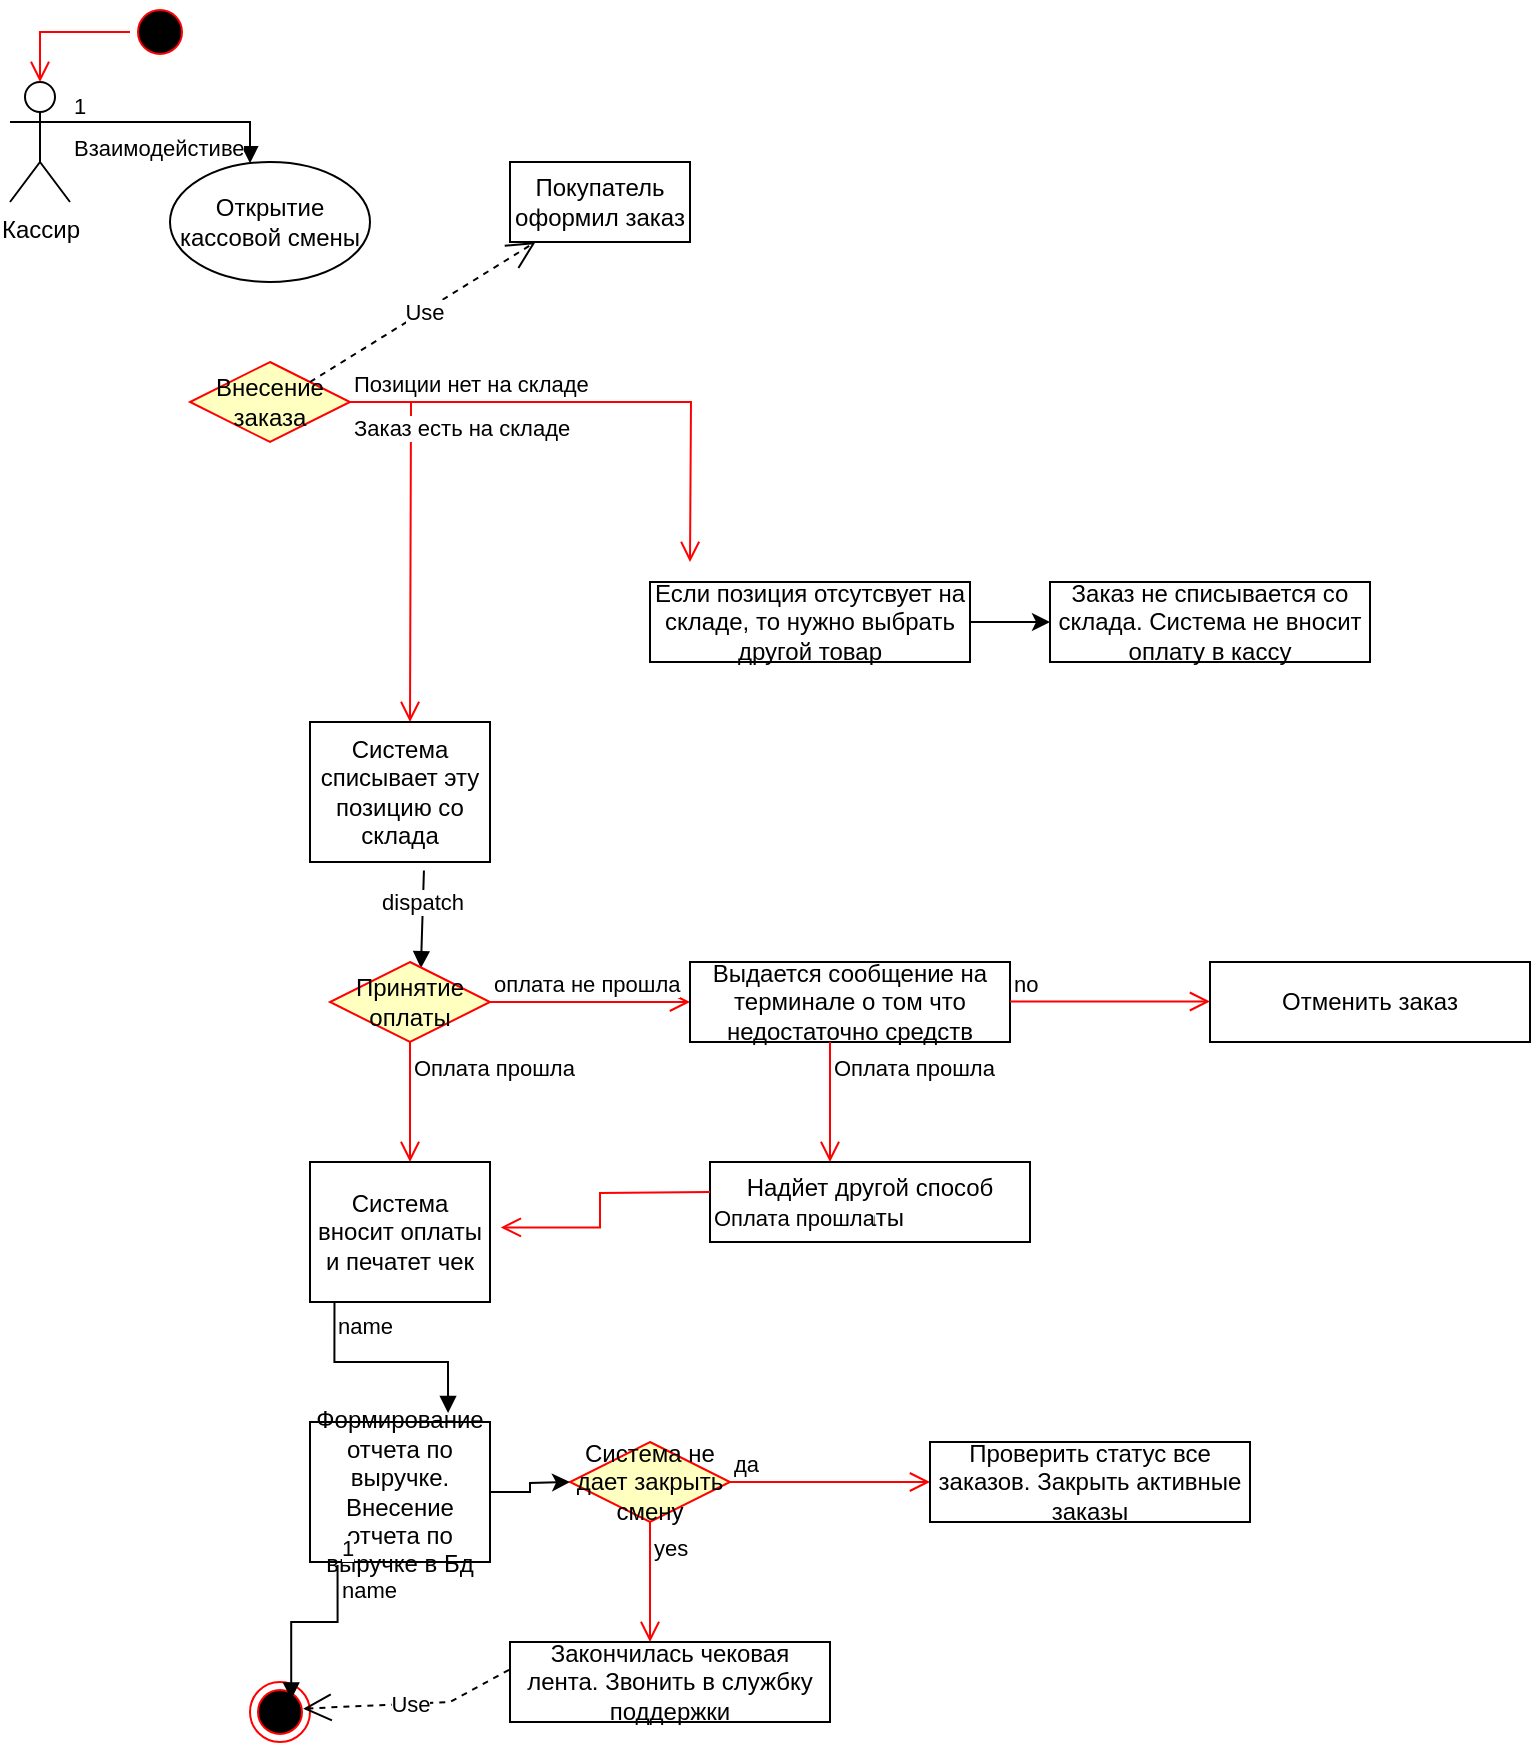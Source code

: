<mxfile version="24.0.7" type="device">
  <diagram id="C5RBs43oDa-KdzZeNtuy" name="Page-1">
    <mxGraphModel dx="1487" dy="695" grid="1" gridSize="10" guides="1" tooltips="1" connect="1" arrows="1" fold="1" page="1" pageScale="1" pageWidth="827" pageHeight="1169" math="0" shadow="0">
      <root>
        <mxCell id="WIyWlLk6GJQsqaUBKTNV-0" />
        <mxCell id="WIyWlLk6GJQsqaUBKTNV-1" parent="WIyWlLk6GJQsqaUBKTNV-0" />
        <mxCell id="Out75In-WXLZ_ITTz9ds-0" value="Кассир" style="shape=umlActor;verticalLabelPosition=bottom;verticalAlign=top;html=1;outlineConnect=0;" vertex="1" parent="WIyWlLk6GJQsqaUBKTNV-1">
          <mxGeometry x="80" y="60" width="30" height="60" as="geometry" />
        </mxCell>
        <mxCell id="Out75In-WXLZ_ITTz9ds-4" value="Открытие кассовой смены" style="ellipse;whiteSpace=wrap;html=1;" vertex="1" parent="WIyWlLk6GJQsqaUBKTNV-1">
          <mxGeometry x="160" y="100" width="100" height="60" as="geometry" />
        </mxCell>
        <mxCell id="Out75In-WXLZ_ITTz9ds-6" value="" style="ellipse;html=1;shape=startState;fillColor=#000000;strokeColor=#ff0000;" vertex="1" parent="WIyWlLk6GJQsqaUBKTNV-1">
          <mxGeometry x="140" y="20" width="30" height="30" as="geometry" />
        </mxCell>
        <mxCell id="Out75In-WXLZ_ITTz9ds-7" value="" style="edgeStyle=orthogonalEdgeStyle;html=1;verticalAlign=bottom;endArrow=open;endSize=8;strokeColor=#ff0000;rounded=0;" edge="1" source="Out75In-WXLZ_ITTz9ds-6" parent="WIyWlLk6GJQsqaUBKTNV-1" target="Out75In-WXLZ_ITTz9ds-0">
          <mxGeometry relative="1" as="geometry">
            <mxPoint x="155" y="110" as="targetPoint" />
          </mxGeometry>
        </mxCell>
        <mxCell id="Out75In-WXLZ_ITTz9ds-8" value="Взаимодейстиве" style="endArrow=block;endFill=1;html=1;edgeStyle=orthogonalEdgeStyle;align=left;verticalAlign=top;rounded=0;" edge="1" parent="WIyWlLk6GJQsqaUBKTNV-1" target="Out75In-WXLZ_ITTz9ds-4">
          <mxGeometry x="-1" relative="1" as="geometry">
            <mxPoint x="110" y="80" as="sourcePoint" />
            <mxPoint x="180" y="90" as="targetPoint" />
            <Array as="points">
              <mxPoint x="146" y="80" />
              <mxPoint x="146" y="80" />
              <mxPoint x="200" y="80" />
            </Array>
          </mxGeometry>
        </mxCell>
        <mxCell id="Out75In-WXLZ_ITTz9ds-9" value="1" style="edgeLabel;resizable=0;html=1;align=left;verticalAlign=bottom;" connectable="0" vertex="1" parent="Out75In-WXLZ_ITTz9ds-8">
          <mxGeometry x="-1" relative="1" as="geometry" />
        </mxCell>
        <mxCell id="Out75In-WXLZ_ITTz9ds-11" value="Внесение заказа" style="rhombus;whiteSpace=wrap;html=1;fontColor=#000000;fillColor=#ffffc0;strokeColor=#ff0000;" vertex="1" parent="WIyWlLk6GJQsqaUBKTNV-1">
          <mxGeometry x="170" y="200" width="80" height="40" as="geometry" />
        </mxCell>
        <mxCell id="Out75In-WXLZ_ITTz9ds-12" value="Позиции нет на складе" style="edgeStyle=orthogonalEdgeStyle;html=1;align=left;verticalAlign=bottom;endArrow=open;endSize=8;strokeColor=#ff0000;rounded=0;" edge="1" source="Out75In-WXLZ_ITTz9ds-11" parent="WIyWlLk6GJQsqaUBKTNV-1">
          <mxGeometry x="-1" relative="1" as="geometry">
            <mxPoint x="420" y="300" as="targetPoint" />
          </mxGeometry>
        </mxCell>
        <mxCell id="Out75In-WXLZ_ITTz9ds-13" value="Заказ есть на складе" style="edgeStyle=orthogonalEdgeStyle;html=1;align=left;verticalAlign=top;endArrow=open;endSize=8;strokeColor=#ff0000;rounded=0;" edge="1" source="Out75In-WXLZ_ITTz9ds-11" parent="WIyWlLk6GJQsqaUBKTNV-1">
          <mxGeometry x="-1" relative="1" as="geometry">
            <mxPoint x="280" y="380" as="targetPoint" />
          </mxGeometry>
        </mxCell>
        <mxCell id="Out75In-WXLZ_ITTz9ds-14" value="Use" style="endArrow=open;endSize=12;dashed=1;html=1;rounded=0;" edge="1" parent="WIyWlLk6GJQsqaUBKTNV-1" target="Out75In-WXLZ_ITTz9ds-15">
          <mxGeometry width="160" relative="1" as="geometry">
            <mxPoint x="230" y="210" as="sourcePoint" />
            <mxPoint x="390" y="130" as="targetPoint" />
          </mxGeometry>
        </mxCell>
        <mxCell id="Out75In-WXLZ_ITTz9ds-15" value="Покупатель оформил заказ" style="rounded=0;whiteSpace=wrap;html=1;" vertex="1" parent="WIyWlLk6GJQsqaUBKTNV-1">
          <mxGeometry x="330" y="100" width="90" height="40" as="geometry" />
        </mxCell>
        <mxCell id="Out75In-WXLZ_ITTz9ds-16" value="Система списывает эту позицию со склада" style="rounded=0;whiteSpace=wrap;html=1;" vertex="1" parent="WIyWlLk6GJQsqaUBKTNV-1">
          <mxGeometry x="230" y="380" width="90" height="70" as="geometry" />
        </mxCell>
        <mxCell id="Out75In-WXLZ_ITTz9ds-22" value="dispatch" style="html=1;verticalAlign=bottom;endArrow=block;curved=0;rounded=0;entryX=0.568;entryY=0.077;entryDx=0;entryDy=0;entryPerimeter=0;exitX=0.633;exitY=1.061;exitDx=0;exitDy=0;exitPerimeter=0;" edge="1" parent="WIyWlLk6GJQsqaUBKTNV-1" source="Out75In-WXLZ_ITTz9ds-16" target="Out75In-WXLZ_ITTz9ds-23">
          <mxGeometry width="80" relative="1" as="geometry">
            <mxPoint x="300" y="480" as="sourcePoint" />
            <mxPoint x="286.97" y="498.32" as="targetPoint" />
          </mxGeometry>
        </mxCell>
        <mxCell id="Out75In-WXLZ_ITTz9ds-23" value="Принятие оплаты" style="rhombus;whiteSpace=wrap;html=1;fontColor=#000000;fillColor=#ffffc0;strokeColor=#ff0000;" vertex="1" parent="WIyWlLk6GJQsqaUBKTNV-1">
          <mxGeometry x="240" y="500" width="80" height="40" as="geometry" />
        </mxCell>
        <mxCell id="Out75In-WXLZ_ITTz9ds-24" value="оплата не прошла" style="edgeStyle=orthogonalEdgeStyle;html=1;align=left;verticalAlign=bottom;endArrow=open;endSize=8;strokeColor=#ff0000;rounded=0;" edge="1" source="Out75In-WXLZ_ITTz9ds-23" parent="WIyWlLk6GJQsqaUBKTNV-1">
          <mxGeometry x="-1" relative="1" as="geometry">
            <mxPoint x="420" y="520" as="targetPoint" />
          </mxGeometry>
        </mxCell>
        <mxCell id="Out75In-WXLZ_ITTz9ds-25" value="Оплата прошла" style="edgeStyle=orthogonalEdgeStyle;html=1;align=left;verticalAlign=top;endArrow=open;endSize=8;strokeColor=#ff0000;rounded=0;" edge="1" source="Out75In-WXLZ_ITTz9ds-23" parent="WIyWlLk6GJQsqaUBKTNV-1">
          <mxGeometry x="-1" relative="1" as="geometry">
            <mxPoint x="280" y="600" as="targetPoint" />
          </mxGeometry>
        </mxCell>
        <mxCell id="Out75In-WXLZ_ITTz9ds-26" value="Заказ не списывается со склада. Система не вносит оплату в кассу" style="rounded=0;whiteSpace=wrap;html=1;" vertex="1" parent="WIyWlLk6GJQsqaUBKTNV-1">
          <mxGeometry x="600" y="310" width="160" height="40" as="geometry" />
        </mxCell>
        <mxCell id="Out75In-WXLZ_ITTz9ds-27" value="Система вносит оплаты и печатет чек" style="rounded=0;whiteSpace=wrap;html=1;" vertex="1" parent="WIyWlLk6GJQsqaUBKTNV-1">
          <mxGeometry x="230" y="600" width="90" height="70" as="geometry" />
        </mxCell>
        <mxCell id="Out75In-WXLZ_ITTz9ds-28" value="Формирование отчета по выручке. Внесение отчета по выручке в Бд" style="rounded=0;whiteSpace=wrap;html=1;" vertex="1" parent="WIyWlLk6GJQsqaUBKTNV-1">
          <mxGeometry x="230" y="730" width="90" height="70" as="geometry" />
        </mxCell>
        <mxCell id="Out75In-WXLZ_ITTz9ds-29" value="" style="ellipse;html=1;shape=endState;fillColor=#000000;strokeColor=#ff0000;" vertex="1" parent="WIyWlLk6GJQsqaUBKTNV-1">
          <mxGeometry x="200" y="860" width="30" height="30" as="geometry" />
        </mxCell>
        <mxCell id="Out75In-WXLZ_ITTz9ds-30" value="name" style="endArrow=block;endFill=1;html=1;edgeStyle=orthogonalEdgeStyle;align=left;verticalAlign=top;rounded=0;entryX=0.767;entryY=-0.064;entryDx=0;entryDy=0;entryPerimeter=0;exitX=0.136;exitY=0.981;exitDx=0;exitDy=0;exitPerimeter=0;" edge="1" parent="WIyWlLk6GJQsqaUBKTNV-1" source="Out75In-WXLZ_ITTz9ds-27" target="Out75In-WXLZ_ITTz9ds-28">
          <mxGeometry x="-1" relative="1" as="geometry">
            <mxPoint x="240" y="680" as="sourcePoint" />
            <mxPoint x="400" y="680" as="targetPoint" />
          </mxGeometry>
        </mxCell>
        <mxCell id="Out75In-WXLZ_ITTz9ds-31" value="1" style="edgeLabel;resizable=0;html=1;align=left;verticalAlign=bottom;" connectable="0" vertex="1" parent="Out75In-WXLZ_ITTz9ds-30">
          <mxGeometry x="-1" relative="1" as="geometry" />
        </mxCell>
        <mxCell id="Out75In-WXLZ_ITTz9ds-32" value="name" style="endArrow=block;endFill=1;html=1;edgeStyle=orthogonalEdgeStyle;align=left;verticalAlign=top;rounded=0;entryX=0.687;entryY=0.29;entryDx=0;entryDy=0;entryPerimeter=0;exitX=0.153;exitY=1.021;exitDx=0;exitDy=0;exitPerimeter=0;" edge="1" parent="WIyWlLk6GJQsqaUBKTNV-1" source="Out75In-WXLZ_ITTz9ds-28" target="Out75In-WXLZ_ITTz9ds-29">
          <mxGeometry x="-1" relative="1" as="geometry">
            <mxPoint x="240" y="810" as="sourcePoint" />
            <mxPoint x="297" y="867" as="targetPoint" />
          </mxGeometry>
        </mxCell>
        <mxCell id="Out75In-WXLZ_ITTz9ds-33" value="1" style="edgeLabel;resizable=0;html=1;align=left;verticalAlign=bottom;" connectable="0" vertex="1" parent="Out75In-WXLZ_ITTz9ds-32">
          <mxGeometry x="-1" relative="1" as="geometry" />
        </mxCell>
        <mxCell id="Out75In-WXLZ_ITTz9ds-34" value="Система вносит оплаты и печатет чек" style="rounded=0;whiteSpace=wrap;html=1;" vertex="1" parent="WIyWlLk6GJQsqaUBKTNV-1">
          <mxGeometry x="230" y="600" width="90" height="70" as="geometry" />
        </mxCell>
        <mxCell id="Out75In-WXLZ_ITTz9ds-35" value="Выдается сообщение на терминале о том что недостаточно средств" style="rounded=0;whiteSpace=wrap;html=1;" vertex="1" parent="WIyWlLk6GJQsqaUBKTNV-1">
          <mxGeometry x="420" y="500" width="160" height="40" as="geometry" />
        </mxCell>
        <mxCell id="Out75In-WXLZ_ITTz9ds-36" value="no" style="edgeStyle=orthogonalEdgeStyle;html=1;align=left;verticalAlign=bottom;endArrow=open;endSize=8;strokeColor=#ff0000;rounded=0;" edge="1" parent="WIyWlLk6GJQsqaUBKTNV-1">
          <mxGeometry x="-1" relative="1" as="geometry">
            <mxPoint x="680" y="519.75" as="targetPoint" />
            <mxPoint x="580" y="519.75" as="sourcePoint" />
          </mxGeometry>
        </mxCell>
        <mxCell id="Out75In-WXLZ_ITTz9ds-37" value="Отменить заказ" style="rounded=0;whiteSpace=wrap;html=1;" vertex="1" parent="WIyWlLk6GJQsqaUBKTNV-1">
          <mxGeometry x="680" y="500" width="160" height="40" as="geometry" />
        </mxCell>
        <mxCell id="Out75In-WXLZ_ITTz9ds-38" value="Оплата прошла" style="edgeStyle=orthogonalEdgeStyle;html=1;align=left;verticalAlign=top;endArrow=open;endSize=8;strokeColor=#ff0000;rounded=0;" edge="1" parent="WIyWlLk6GJQsqaUBKTNV-1">
          <mxGeometry x="-1" relative="1" as="geometry">
            <mxPoint x="490" y="600" as="targetPoint" />
            <mxPoint x="490" y="540" as="sourcePoint" />
          </mxGeometry>
        </mxCell>
        <mxCell id="Out75In-WXLZ_ITTz9ds-39" value="Надйет другой способ платы" style="rounded=0;whiteSpace=wrap;html=1;" vertex="1" parent="WIyWlLk6GJQsqaUBKTNV-1">
          <mxGeometry x="430" y="600" width="160" height="40" as="geometry" />
        </mxCell>
        <mxCell id="Out75In-WXLZ_ITTz9ds-40" value="Оплата прошла" style="edgeStyle=orthogonalEdgeStyle;html=1;align=left;verticalAlign=top;endArrow=open;endSize=8;strokeColor=#ff0000;rounded=0;exitX=0;exitY=0.5;exitDx=0;exitDy=0;entryX=1.06;entryY=0.467;entryDx=0;entryDy=0;entryPerimeter=0;" edge="1" parent="WIyWlLk6GJQsqaUBKTNV-1" target="Out75In-WXLZ_ITTz9ds-34">
          <mxGeometry x="-1" relative="1" as="geometry">
            <mxPoint x="370" y="655" as="targetPoint" />
            <mxPoint x="430" y="615" as="sourcePoint" />
          </mxGeometry>
        </mxCell>
        <mxCell id="Out75In-WXLZ_ITTz9ds-41" value="Система не дает закрыть смену" style="rhombus;whiteSpace=wrap;html=1;fontColor=#000000;fillColor=#ffffc0;strokeColor=#ff0000;" vertex="1" parent="WIyWlLk6GJQsqaUBKTNV-1">
          <mxGeometry x="360" y="740" width="80" height="40" as="geometry" />
        </mxCell>
        <mxCell id="Out75In-WXLZ_ITTz9ds-42" value="да" style="edgeStyle=orthogonalEdgeStyle;html=1;align=left;verticalAlign=bottom;endArrow=open;endSize=8;strokeColor=#ff0000;rounded=0;" edge="1" source="Out75In-WXLZ_ITTz9ds-41" parent="WIyWlLk6GJQsqaUBKTNV-1">
          <mxGeometry x="-1" relative="1" as="geometry">
            <mxPoint x="540" y="760" as="targetPoint" />
          </mxGeometry>
        </mxCell>
        <mxCell id="Out75In-WXLZ_ITTz9ds-43" value="yes" style="edgeStyle=orthogonalEdgeStyle;html=1;align=left;verticalAlign=top;endArrow=open;endSize=8;strokeColor=#ff0000;rounded=0;" edge="1" source="Out75In-WXLZ_ITTz9ds-41" parent="WIyWlLk6GJQsqaUBKTNV-1">
          <mxGeometry x="-1" relative="1" as="geometry">
            <mxPoint x="400" y="840" as="targetPoint" />
          </mxGeometry>
        </mxCell>
        <mxCell id="Out75In-WXLZ_ITTz9ds-44" style="edgeStyle=orthogonalEdgeStyle;rounded=0;orthogonalLoop=1;jettySize=auto;html=1;exitX=1;exitY=0.5;exitDx=0;exitDy=0;" edge="1" parent="WIyWlLk6GJQsqaUBKTNV-1" source="Out75In-WXLZ_ITTz9ds-28">
          <mxGeometry relative="1" as="geometry">
            <mxPoint x="360" y="760" as="targetPoint" />
          </mxGeometry>
        </mxCell>
        <mxCell id="Out75In-WXLZ_ITTz9ds-45" value="Проверить статус все заказов. Закрыть активные заказы" style="rounded=0;whiteSpace=wrap;html=1;" vertex="1" parent="WIyWlLk6GJQsqaUBKTNV-1">
          <mxGeometry x="540" y="740" width="160" height="40" as="geometry" />
        </mxCell>
        <mxCell id="Out75In-WXLZ_ITTz9ds-46" value="Закончилась чековая лента. Звонить в службку поддержки" style="rounded=0;whiteSpace=wrap;html=1;" vertex="1" parent="WIyWlLk6GJQsqaUBKTNV-1">
          <mxGeometry x="330" y="840" width="160" height="40" as="geometry" />
        </mxCell>
        <mxCell id="Out75In-WXLZ_ITTz9ds-48" value="Use" style="endArrow=open;endSize=12;dashed=1;html=1;rounded=0;entryX=0.886;entryY=0.444;entryDx=0;entryDy=0;entryPerimeter=0;exitX=-0.003;exitY=0.347;exitDx=0;exitDy=0;exitPerimeter=0;" edge="1" parent="WIyWlLk6GJQsqaUBKTNV-1" source="Out75In-WXLZ_ITTz9ds-46" target="Out75In-WXLZ_ITTz9ds-29">
          <mxGeometry width="160" relative="1" as="geometry">
            <mxPoint x="330" y="830" as="sourcePoint" />
            <mxPoint x="330" y="830" as="targetPoint" />
            <Array as="points">
              <mxPoint x="300" y="870" />
            </Array>
          </mxGeometry>
        </mxCell>
        <mxCell id="Out75In-WXLZ_ITTz9ds-50" style="edgeStyle=orthogonalEdgeStyle;rounded=0;orthogonalLoop=1;jettySize=auto;html=1;exitX=1;exitY=0.5;exitDx=0;exitDy=0;" edge="1" parent="WIyWlLk6GJQsqaUBKTNV-1" source="Out75In-WXLZ_ITTz9ds-49" target="Out75In-WXLZ_ITTz9ds-26">
          <mxGeometry relative="1" as="geometry" />
        </mxCell>
        <mxCell id="Out75In-WXLZ_ITTz9ds-49" value="Если позиция отсутсвует на складе, то нужно выбрать другой товар" style="rounded=0;whiteSpace=wrap;html=1;" vertex="1" parent="WIyWlLk6GJQsqaUBKTNV-1">
          <mxGeometry x="400" y="310" width="160" height="40" as="geometry" />
        </mxCell>
      </root>
    </mxGraphModel>
  </diagram>
</mxfile>
